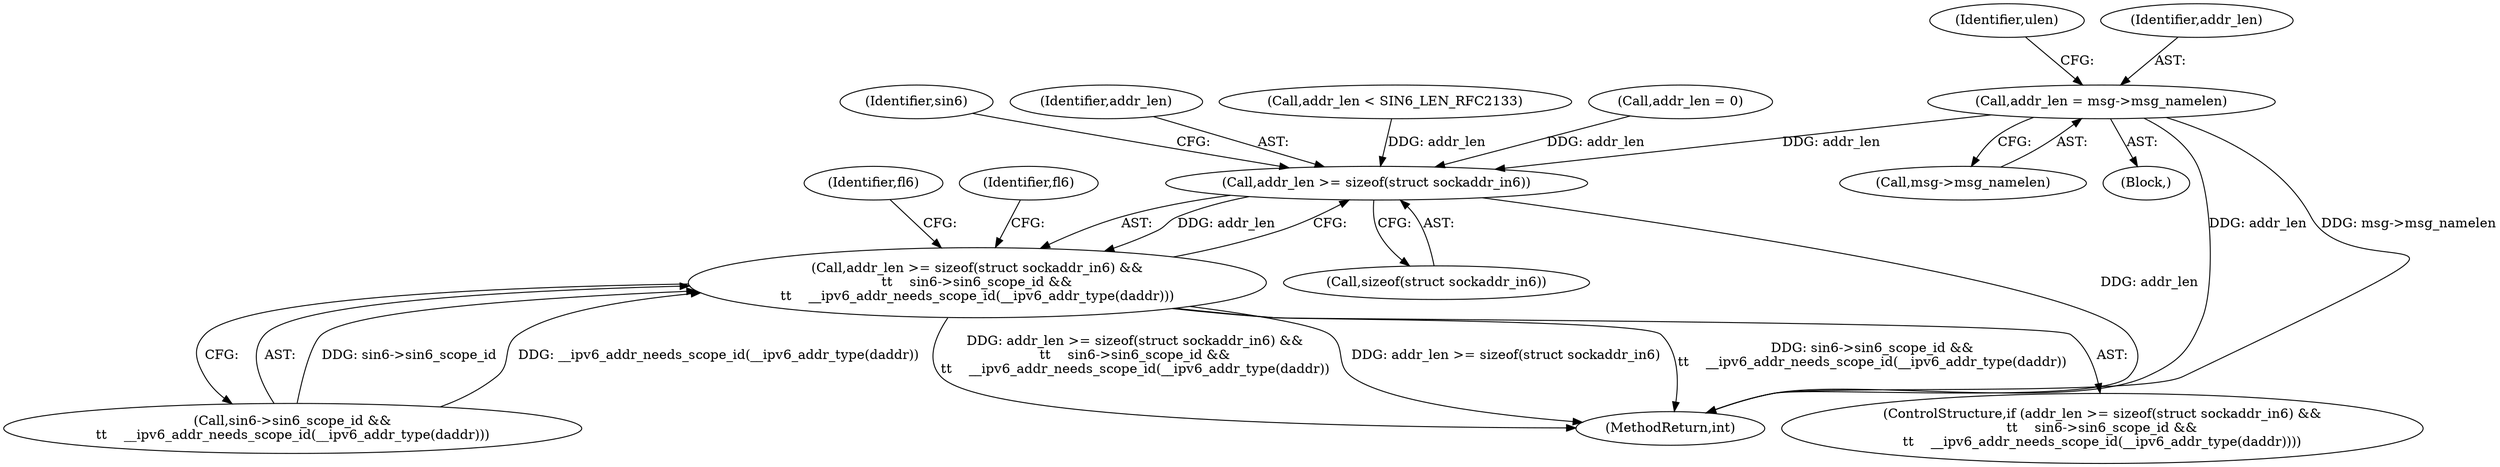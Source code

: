 digraph "0_linux_45f6fad84cc305103b28d73482b344d7f5b76f39_18@pointer" {
"1000148" [label="(Call,addr_len = msg->msg_namelen)"];
"1000481" [label="(Call,addr_len >= sizeof(struct sockaddr_in6))"];
"1000480" [label="(Call,addr_len >= sizeof(struct sockaddr_in6) &&\n\t\t    sin6->sin6_scope_id &&\n\t\t    __ipv6_addr_needs_scope_id(__ipv6_addr_type(daddr)))"];
"1000481" [label="(Call,addr_len >= sizeof(struct sockaddr_in6))"];
"1000483" [label="(Call,sizeof(struct sockaddr_in6))"];
"1000487" [label="(Identifier,sin6)"];
"1000155" [label="(Identifier,ulen)"];
"1000482" [label="(Identifier,addr_len)"];
"1000485" [label="(Call,sin6->sin6_scope_id &&\n\t\t    __ipv6_addr_needs_scope_id(__ipv6_addr_type(daddr)))"];
"1000536" [label="(Identifier,fl6)"];
"1000150" [label="(Call,msg->msg_namelen)"];
"1000113" [label="(Block,)"];
"1000494" [label="(Identifier,fl6)"];
"1000480" [label="(Call,addr_len >= sizeof(struct sockaddr_in6) &&\n\t\t    sin6->sin6_scope_id &&\n\t\t    __ipv6_addr_needs_scope_id(__ipv6_addr_type(daddr)))"];
"1000208" [label="(Call,addr_len < SIN6_LEN_RFC2133)"];
"1000235" [label="(Call,addr_len = 0)"];
"1001043" [label="(MethodReturn,int)"];
"1000479" [label="(ControlStructure,if (addr_len >= sizeof(struct sockaddr_in6) &&\n\t\t    sin6->sin6_scope_id &&\n\t\t    __ipv6_addr_needs_scope_id(__ipv6_addr_type(daddr))))"];
"1000148" [label="(Call,addr_len = msg->msg_namelen)"];
"1000149" [label="(Identifier,addr_len)"];
"1000148" -> "1000113"  [label="AST: "];
"1000148" -> "1000150"  [label="CFG: "];
"1000149" -> "1000148"  [label="AST: "];
"1000150" -> "1000148"  [label="AST: "];
"1000155" -> "1000148"  [label="CFG: "];
"1000148" -> "1001043"  [label="DDG: addr_len"];
"1000148" -> "1001043"  [label="DDG: msg->msg_namelen"];
"1000148" -> "1000481"  [label="DDG: addr_len"];
"1000481" -> "1000480"  [label="AST: "];
"1000481" -> "1000483"  [label="CFG: "];
"1000482" -> "1000481"  [label="AST: "];
"1000483" -> "1000481"  [label="AST: "];
"1000487" -> "1000481"  [label="CFG: "];
"1000480" -> "1000481"  [label="CFG: "];
"1000481" -> "1001043"  [label="DDG: addr_len"];
"1000481" -> "1000480"  [label="DDG: addr_len"];
"1000208" -> "1000481"  [label="DDG: addr_len"];
"1000235" -> "1000481"  [label="DDG: addr_len"];
"1000480" -> "1000479"  [label="AST: "];
"1000480" -> "1000485"  [label="CFG: "];
"1000485" -> "1000480"  [label="AST: "];
"1000494" -> "1000480"  [label="CFG: "];
"1000536" -> "1000480"  [label="CFG: "];
"1000480" -> "1001043"  [label="DDG: addr_len >= sizeof(struct sockaddr_in6) &&\n\t\t    sin6->sin6_scope_id &&\n\t\t    __ipv6_addr_needs_scope_id(__ipv6_addr_type(daddr))"];
"1000480" -> "1001043"  [label="DDG: addr_len >= sizeof(struct sockaddr_in6)"];
"1000480" -> "1001043"  [label="DDG: sin6->sin6_scope_id &&\n\t\t    __ipv6_addr_needs_scope_id(__ipv6_addr_type(daddr))"];
"1000485" -> "1000480"  [label="DDG: sin6->sin6_scope_id"];
"1000485" -> "1000480"  [label="DDG: __ipv6_addr_needs_scope_id(__ipv6_addr_type(daddr))"];
}
